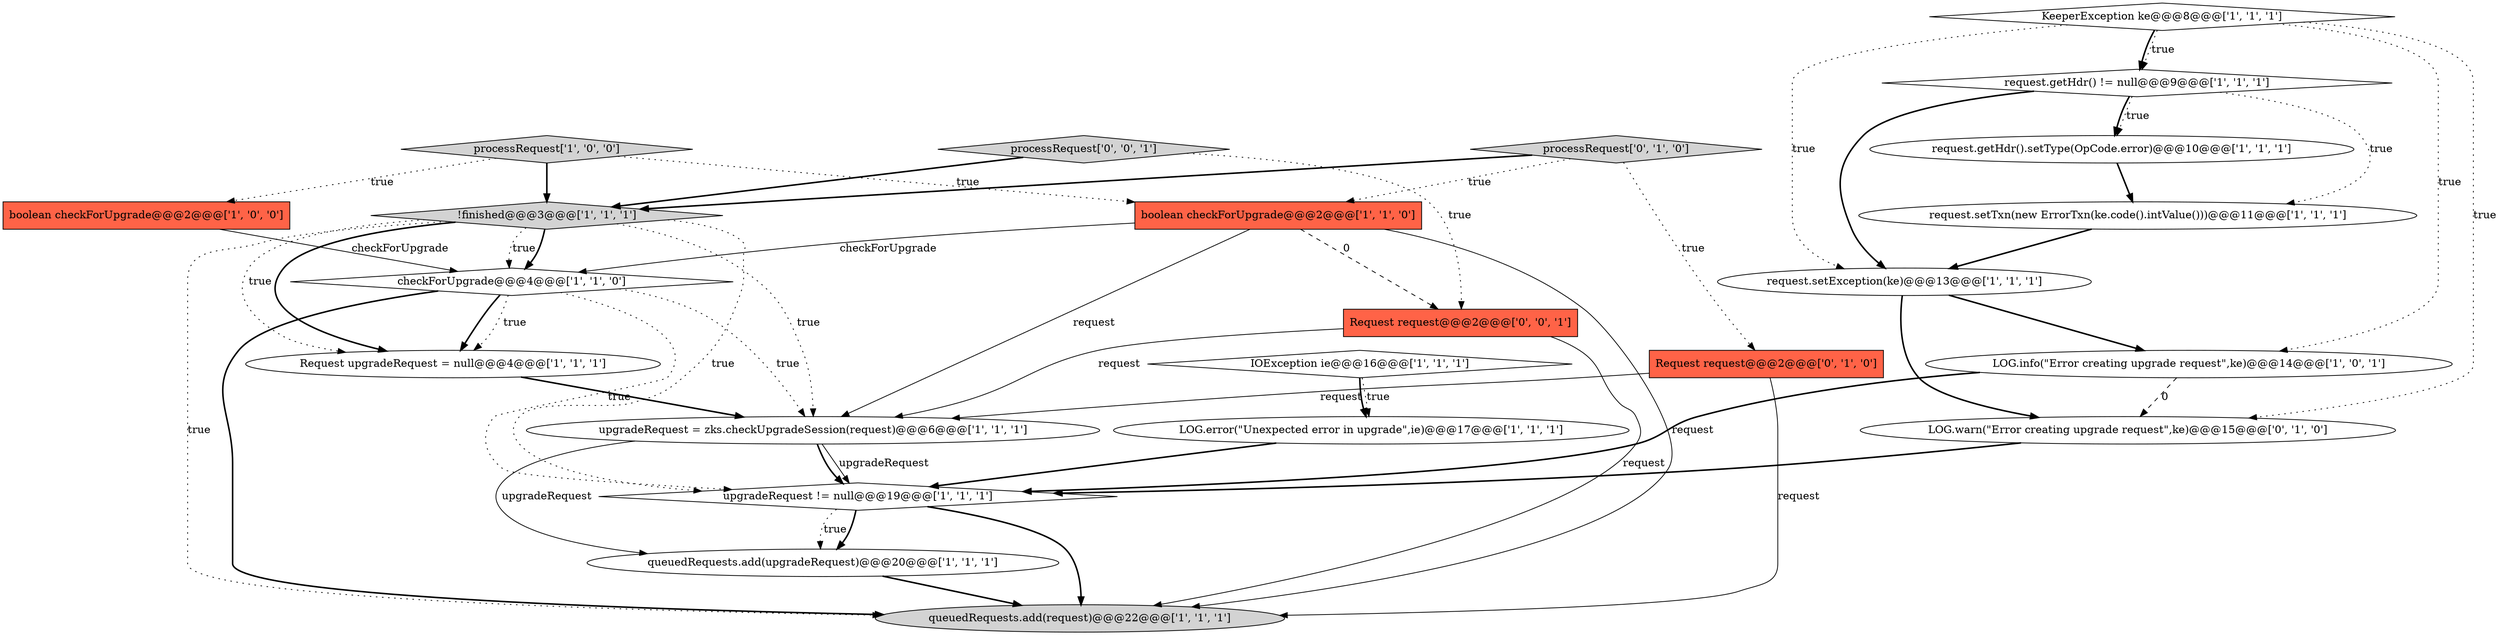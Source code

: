 digraph {
4 [style = filled, label = "checkForUpgrade@@@4@@@['1', '1', '0']", fillcolor = white, shape = diamond image = "AAA0AAABBB1BBB"];
12 [style = filled, label = "upgradeRequest != null@@@19@@@['1', '1', '1']", fillcolor = white, shape = diamond image = "AAA0AAABBB1BBB"];
14 [style = filled, label = "IOException ie@@@16@@@['1', '1', '1']", fillcolor = white, shape = diamond image = "AAA0AAABBB1BBB"];
16 [style = filled, label = "processRequest['1', '0', '0']", fillcolor = lightgray, shape = diamond image = "AAA0AAABBB1BBB"];
2 [style = filled, label = "Request upgradeRequest = null@@@4@@@['1', '1', '1']", fillcolor = white, shape = ellipse image = "AAA0AAABBB1BBB"];
8 [style = filled, label = "LOG.error(\"Unexpected error in upgrade\",ie)@@@17@@@['1', '1', '1']", fillcolor = white, shape = ellipse image = "AAA0AAABBB1BBB"];
5 [style = filled, label = "upgradeRequest = zks.checkUpgradeSession(request)@@@6@@@['1', '1', '1']", fillcolor = white, shape = ellipse image = "AAA0AAABBB1BBB"];
1 [style = filled, label = "KeeperException ke@@@8@@@['1', '1', '1']", fillcolor = white, shape = diamond image = "AAA0AAABBB1BBB"];
22 [style = filled, label = "processRequest['0', '0', '1']", fillcolor = lightgray, shape = diamond image = "AAA0AAABBB3BBB"];
18 [style = filled, label = "Request request@@@2@@@['0', '1', '0']", fillcolor = tomato, shape = box image = "AAA0AAABBB2BBB"];
20 [style = filled, label = "processRequest['0', '1', '0']", fillcolor = lightgray, shape = diamond image = "AAA0AAABBB2BBB"];
9 [style = filled, label = "boolean checkForUpgrade@@@2@@@['1', '0', '0']", fillcolor = tomato, shape = box image = "AAA0AAABBB1BBB"];
7 [style = filled, label = "queuedRequests.add(upgradeRequest)@@@20@@@['1', '1', '1']", fillcolor = white, shape = ellipse image = "AAA0AAABBB1BBB"];
10 [style = filled, label = "LOG.info(\"Error creating upgrade request\",ke)@@@14@@@['1', '0', '1']", fillcolor = white, shape = ellipse image = "AAA0AAABBB1BBB"];
17 [style = filled, label = "boolean checkForUpgrade@@@2@@@['1', '1', '0']", fillcolor = tomato, shape = box image = "AAA0AAABBB1BBB"];
13 [style = filled, label = "request.getHdr().setType(OpCode.error)@@@10@@@['1', '1', '1']", fillcolor = white, shape = ellipse image = "AAA0AAABBB1BBB"];
19 [style = filled, label = "LOG.warn(\"Error creating upgrade request\",ke)@@@15@@@['0', '1', '0']", fillcolor = white, shape = ellipse image = "AAA1AAABBB2BBB"];
21 [style = filled, label = "Request request@@@2@@@['0', '0', '1']", fillcolor = tomato, shape = box image = "AAA0AAABBB3BBB"];
11 [style = filled, label = "request.setException(ke)@@@13@@@['1', '1', '1']", fillcolor = white, shape = ellipse image = "AAA0AAABBB1BBB"];
6 [style = filled, label = "request.getHdr() != null@@@9@@@['1', '1', '1']", fillcolor = white, shape = diamond image = "AAA0AAABBB1BBB"];
15 [style = filled, label = "queuedRequests.add(request)@@@22@@@['1', '1', '1']", fillcolor = lightgray, shape = ellipse image = "AAA0AAABBB1BBB"];
0 [style = filled, label = "request.setTxn(new ErrorTxn(ke.code().intValue()))@@@11@@@['1', '1', '1']", fillcolor = white, shape = ellipse image = "AAA0AAABBB1BBB"];
3 [style = filled, label = "!finished@@@3@@@['1', '1', '1']", fillcolor = lightgray, shape = diamond image = "AAA0AAABBB1BBB"];
12->7 [style = dotted, label="true"];
3->12 [style = dotted, label="true"];
12->7 [style = bold, label=""];
20->3 [style = bold, label=""];
3->15 [style = dotted, label="true"];
1->11 [style = dotted, label="true"];
8->12 [style = bold, label=""];
21->15 [style = solid, label="request"];
3->2 [style = bold, label=""];
13->0 [style = bold, label=""];
4->12 [style = dotted, label="true"];
20->18 [style = dotted, label="true"];
2->5 [style = bold, label=""];
12->15 [style = bold, label=""];
6->11 [style = bold, label=""];
22->3 [style = bold, label=""];
14->8 [style = dotted, label="true"];
20->17 [style = dotted, label="true"];
6->13 [style = bold, label=""];
17->5 [style = solid, label="request"];
17->21 [style = dashed, label="0"];
1->6 [style = dotted, label="true"];
1->6 [style = bold, label=""];
0->11 [style = bold, label=""];
4->2 [style = bold, label=""];
9->4 [style = solid, label="checkForUpgrade"];
6->0 [style = dotted, label="true"];
10->12 [style = bold, label=""];
6->13 [style = dotted, label="true"];
5->12 [style = solid, label="upgradeRequest"];
11->10 [style = bold, label=""];
16->9 [style = dotted, label="true"];
3->4 [style = dotted, label="true"];
18->15 [style = solid, label="request"];
16->3 [style = bold, label=""];
11->19 [style = bold, label=""];
18->5 [style = solid, label="request"];
3->2 [style = dotted, label="true"];
17->15 [style = solid, label="request"];
14->8 [style = bold, label=""];
1->19 [style = dotted, label="true"];
21->5 [style = solid, label="request"];
5->7 [style = solid, label="upgradeRequest"];
4->5 [style = dotted, label="true"];
10->19 [style = dashed, label="0"];
5->12 [style = bold, label=""];
7->15 [style = bold, label=""];
17->4 [style = solid, label="checkForUpgrade"];
4->15 [style = bold, label=""];
16->17 [style = dotted, label="true"];
3->5 [style = dotted, label="true"];
19->12 [style = bold, label=""];
1->10 [style = dotted, label="true"];
3->4 [style = bold, label=""];
4->2 [style = dotted, label="true"];
22->21 [style = dotted, label="true"];
}
